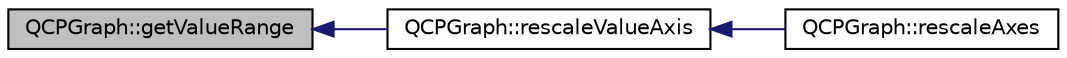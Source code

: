 digraph "QCPGraph::getValueRange"
{
  edge [fontname="Helvetica",fontsize="10",labelfontname="Helvetica",labelfontsize="10"];
  node [fontname="Helvetica",fontsize="10",shape=record];
  rankdir="LR";
  Node546 [label="QCPGraph::getValueRange",height=0.2,width=0.4,color="black", fillcolor="grey75", style="filled", fontcolor="black"];
  Node546 -> Node547 [dir="back",color="midnightblue",fontsize="10",style="solid",fontname="Helvetica"];
  Node547 [label="QCPGraph::rescaleValueAxis",height=0.2,width=0.4,color="black", fillcolor="white", style="filled",URL="$d2/d4c/class_q_c_p_graph.html#a9e0e620a56932c4df80a3762c2f93608"];
  Node547 -> Node548 [dir="back",color="midnightblue",fontsize="10",style="solid",fontname="Helvetica"];
  Node548 [label="QCPGraph::rescaleAxes",height=0.2,width=0.4,color="black", fillcolor="white", style="filled",URL="$d2/d4c/class_q_c_p_graph.html#a9c3909d6116e9d03978f057d41174e6a"];
}
